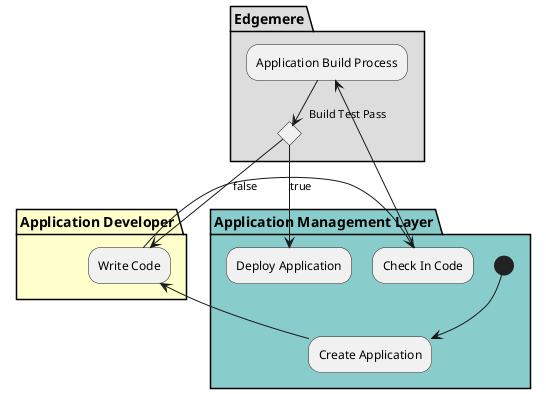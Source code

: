 @startuml
partition "Application Management Layer" #88cccc {
(*) --> "Create Application"
}
partition "Application Developer" #ffffcc {
"Create Application" --> "Write Code"
}
partition "Application Management Layer" #88cccc {
"Write Code" --> "Check In Code"
}
partition "Edgemere" #dddddd {
"Check In Code" --> "Application Build Process"
}
partition "Edgemere" #dddddd {
"Application Build Process" --> if "Build Test Pass" then
}
partition "Application Management Layer" #88cccc {
else
--> [true] "Deploy Application"
}
partition "Application Developer" #ffffcc {
else
--> [false] "Write Code"
}

@enduml
